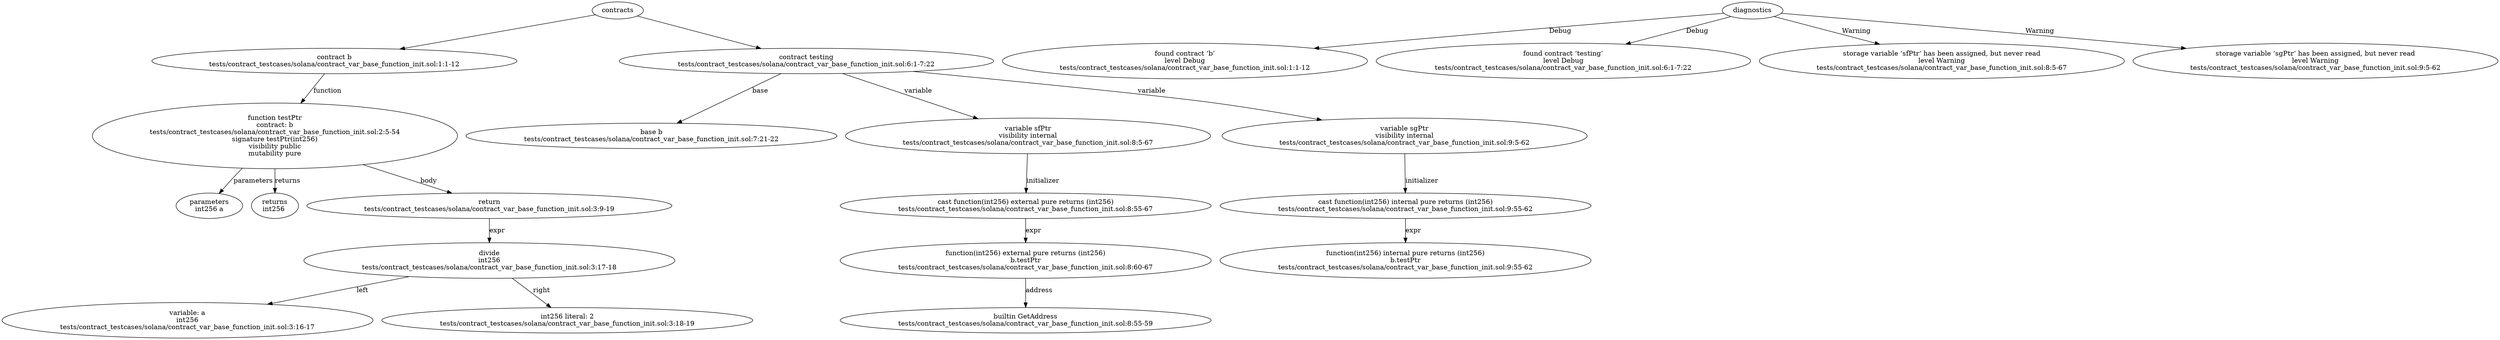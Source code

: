 strict digraph "tests/contract_testcases/solana/contract_var_base_function_init.sol" {
	contract [label="contract b\ntests/contract_testcases/solana/contract_var_base_function_init.sol:1:1-12"]
	testPtr [label="function testPtr\ncontract: b\ntests/contract_testcases/solana/contract_var_base_function_init.sol:2:5-54\nsignature testPtr(int256)\nvisibility public\nmutability pure"]
	parameters [label="parameters\nint256 a"]
	returns [label="returns\nint256 "]
	return [label="return\ntests/contract_testcases/solana/contract_var_base_function_init.sol:3:9-19"]
	divide [label="divide\nint256\ntests/contract_testcases/solana/contract_var_base_function_init.sol:3:17-18"]
	variable [label="variable: a\nint256\ntests/contract_testcases/solana/contract_var_base_function_init.sol:3:16-17"]
	number_literal [label="int256 literal: 2\ntests/contract_testcases/solana/contract_var_base_function_init.sol:3:18-19"]
	contract_10 [label="contract testing\ntests/contract_testcases/solana/contract_var_base_function_init.sol:6:1-7:22"]
	base [label="base b\ntests/contract_testcases/solana/contract_var_base_function_init.sol:7:21-22"]
	var [label="variable sfPtr\nvisibility internal\ntests/contract_testcases/solana/contract_var_base_function_init.sol:8:5-67"]
	cast [label="cast function(int256) external pure returns (int256)\ntests/contract_testcases/solana/contract_var_base_function_init.sol:8:55-67"]
	external_function [label="function(int256) external pure returns (int256)\nb.testPtr\ntests/contract_testcases/solana/contract_var_base_function_init.sol:8:60-67"]
	builtins [label="builtin GetAddress\ntests/contract_testcases/solana/contract_var_base_function_init.sol:8:55-59"]
	var_16 [label="variable sgPtr\nvisibility internal\ntests/contract_testcases/solana/contract_var_base_function_init.sol:9:5-62"]
	cast_17 [label="cast function(int256) internal pure returns (int256)\ntests/contract_testcases/solana/contract_var_base_function_init.sol:9:55-62"]
	internal_function [label="function(int256) internal pure returns (int256)\nb.testPtr\ntests/contract_testcases/solana/contract_var_base_function_init.sol:9:55-62"]
	diagnostic [label="found contract ‘b’\nlevel Debug\ntests/contract_testcases/solana/contract_var_base_function_init.sol:1:1-12"]
	diagnostic_21 [label="found contract ‘testing’\nlevel Debug\ntests/contract_testcases/solana/contract_var_base_function_init.sol:6:1-7:22"]
	diagnostic_22 [label="storage variable ‘sfPtr‘ has been assigned, but never read\nlevel Warning\ntests/contract_testcases/solana/contract_var_base_function_init.sol:8:5-67"]
	diagnostic_23 [label="storage variable ‘sgPtr‘ has been assigned, but never read\nlevel Warning\ntests/contract_testcases/solana/contract_var_base_function_init.sol:9:5-62"]
	contracts -> contract
	contract -> testPtr [label="function"]
	testPtr -> parameters [label="parameters"]
	testPtr -> returns [label="returns"]
	testPtr -> return [label="body"]
	return -> divide [label="expr"]
	divide -> variable [label="left"]
	divide -> number_literal [label="right"]
	contracts -> contract_10
	contract_10 -> base [label="base"]
	contract_10 -> var [label="variable"]
	var -> cast [label="initializer"]
	cast -> external_function [label="expr"]
	external_function -> builtins [label="address"]
	contract_10 -> var_16 [label="variable"]
	var_16 -> cast_17 [label="initializer"]
	cast_17 -> internal_function [label="expr"]
	diagnostics -> diagnostic [label="Debug"]
	diagnostics -> diagnostic_21 [label="Debug"]
	diagnostics -> diagnostic_22 [label="Warning"]
	diagnostics -> diagnostic_23 [label="Warning"]
}
